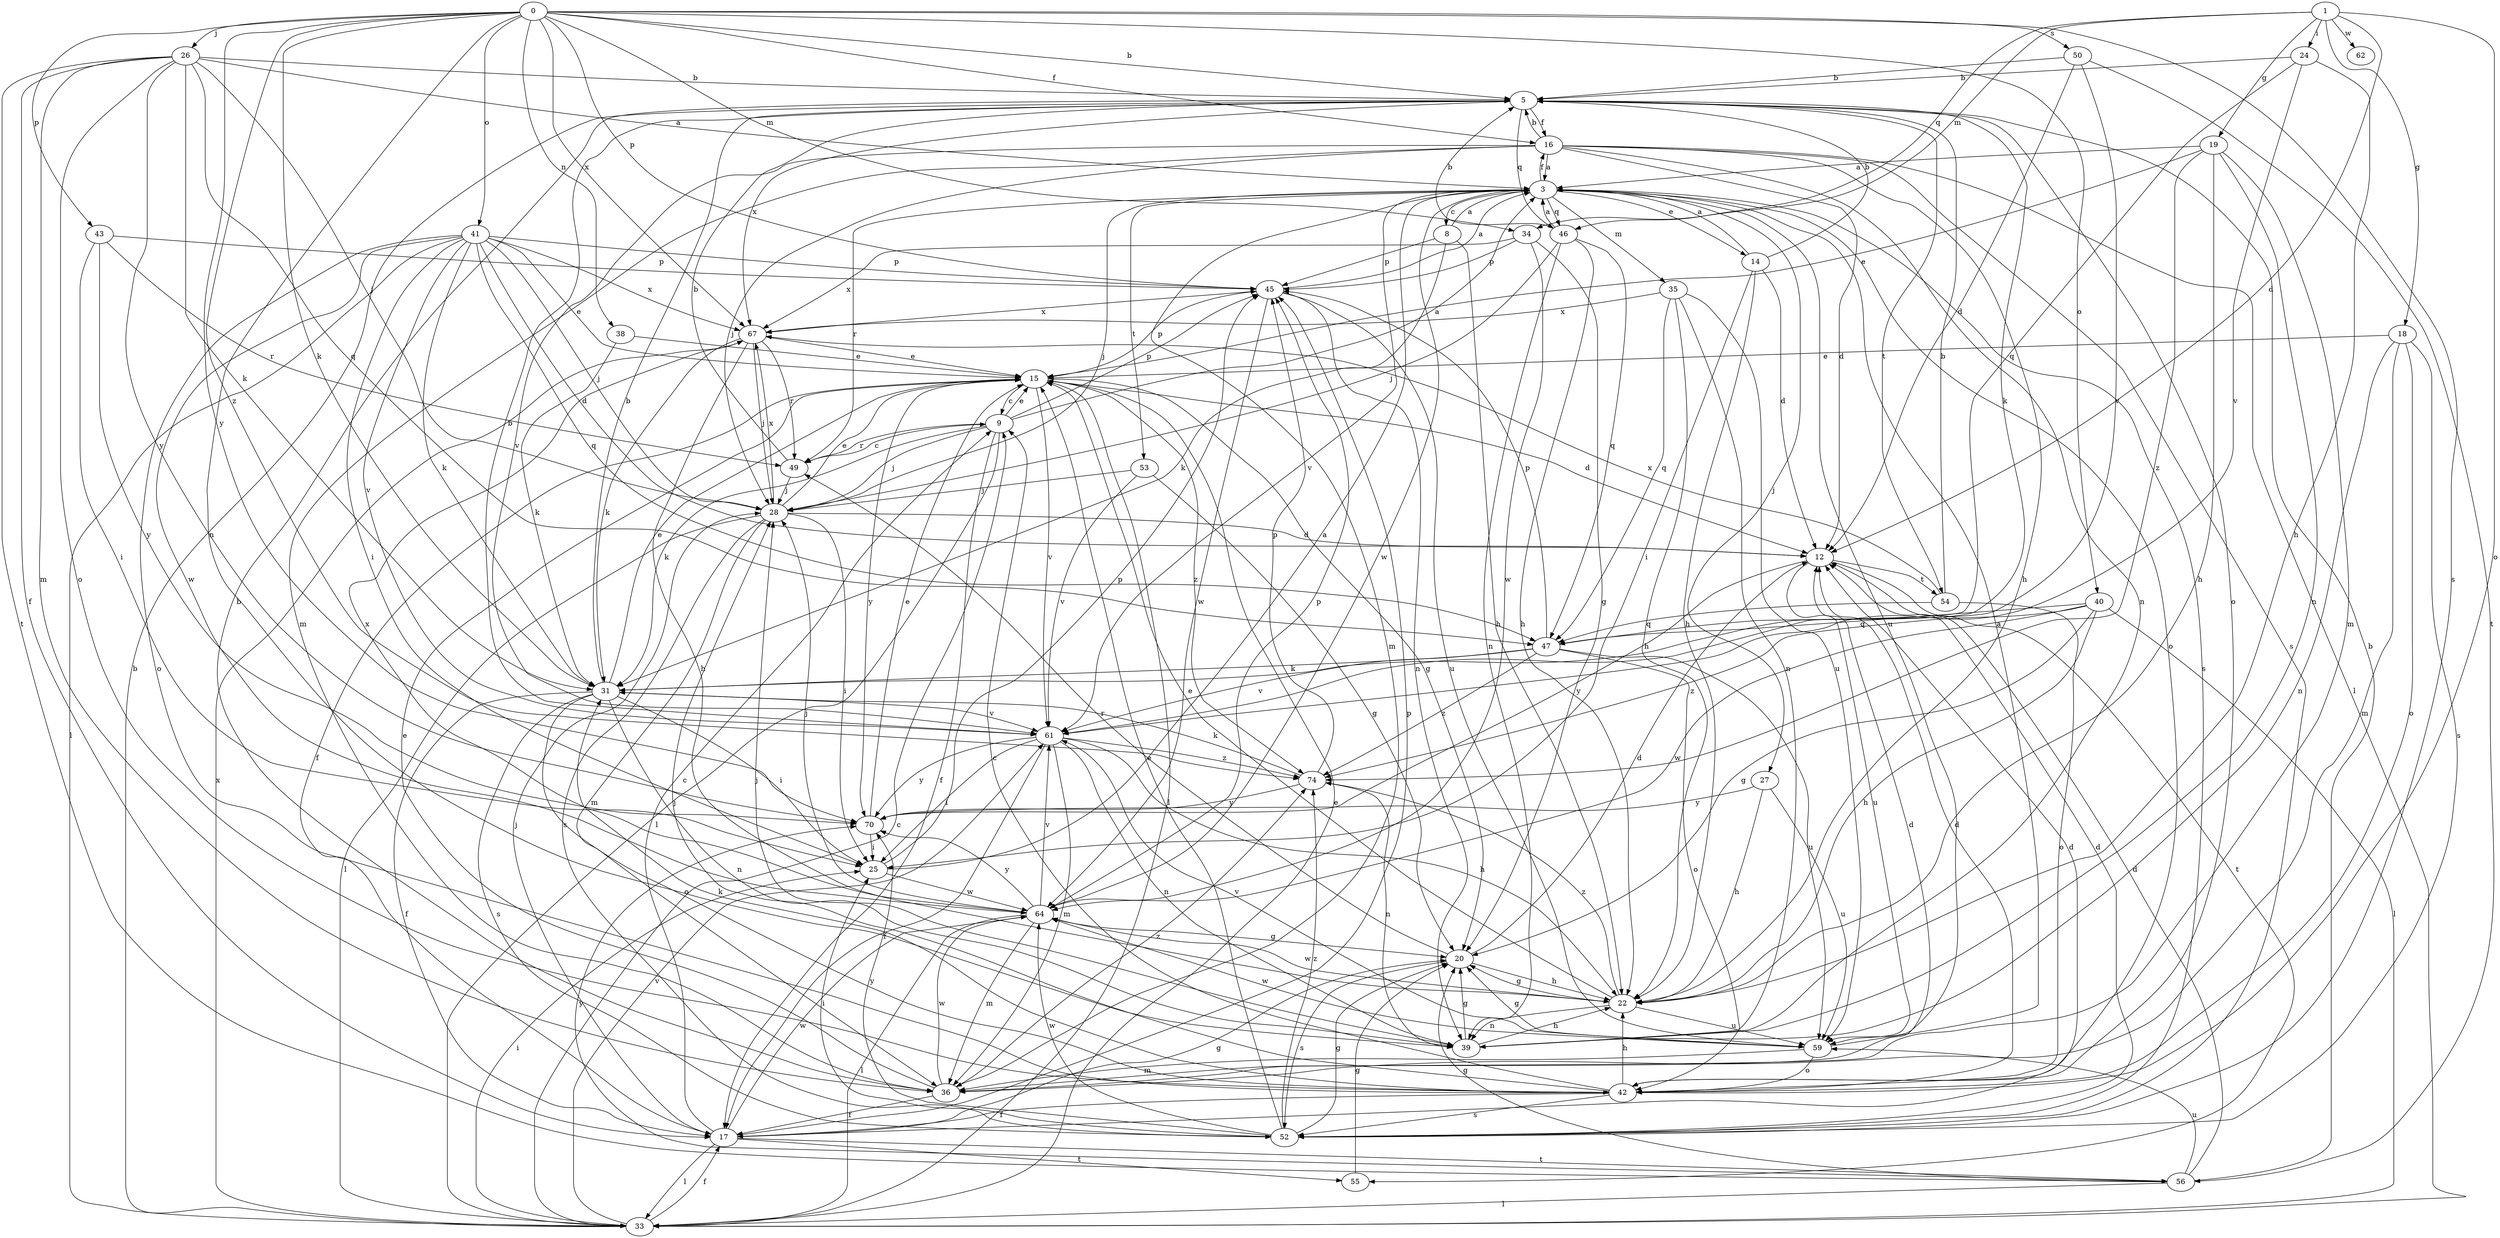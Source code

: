 strict digraph  {
0;
1;
3;
5;
8;
9;
12;
14;
15;
16;
17;
18;
19;
20;
22;
24;
25;
26;
27;
28;
31;
33;
34;
35;
36;
38;
39;
40;
41;
42;
43;
45;
46;
47;
49;
50;
52;
53;
54;
55;
56;
59;
61;
62;
64;
67;
70;
74;
0 -> 5  [label=b];
0 -> 16  [label=f];
0 -> 26  [label=j];
0 -> 31  [label=k];
0 -> 34  [label=m];
0 -> 38  [label=n];
0 -> 39  [label=n];
0 -> 40  [label=o];
0 -> 41  [label=o];
0 -> 43  [label=p];
0 -> 45  [label=p];
0 -> 50  [label=s];
0 -> 52  [label=s];
0 -> 67  [label=x];
0 -> 70  [label=y];
0 -> 74  [label=z];
1 -> 12  [label=d];
1 -> 18  [label=g];
1 -> 19  [label=g];
1 -> 24  [label=i];
1 -> 34  [label=m];
1 -> 42  [label=o];
1 -> 46  [label=q];
1 -> 62  [label=w];
3 -> 8  [label=c];
3 -> 14  [label=e];
3 -> 16  [label=f];
3 -> 27  [label=j];
3 -> 28  [label=j];
3 -> 35  [label=m];
3 -> 36  [label=m];
3 -> 42  [label=o];
3 -> 46  [label=q];
3 -> 49  [label=r];
3 -> 52  [label=s];
3 -> 53  [label=t];
3 -> 59  [label=u];
3 -> 61  [label=v];
3 -> 64  [label=w];
5 -> 16  [label=f];
5 -> 31  [label=k];
5 -> 42  [label=o];
5 -> 46  [label=q];
5 -> 54  [label=t];
5 -> 67  [label=x];
8 -> 3  [label=a];
8 -> 22  [label=h];
8 -> 31  [label=k];
8 -> 45  [label=p];
9 -> 3  [label=a];
9 -> 15  [label=e];
9 -> 17  [label=f];
9 -> 28  [label=j];
9 -> 31  [label=k];
9 -> 33  [label=l];
9 -> 45  [label=p];
9 -> 49  [label=r];
12 -> 54  [label=t];
12 -> 55  [label=t];
12 -> 59  [label=u];
12 -> 70  [label=y];
14 -> 3  [label=a];
14 -> 5  [label=b];
14 -> 12  [label=d];
14 -> 22  [label=h];
14 -> 25  [label=i];
15 -> 9  [label=c];
15 -> 12  [label=d];
15 -> 17  [label=f];
15 -> 20  [label=g];
15 -> 33  [label=l];
15 -> 45  [label=p];
15 -> 61  [label=v];
15 -> 70  [label=y];
15 -> 74  [label=z];
16 -> 3  [label=a];
16 -> 5  [label=b];
16 -> 12  [label=d];
16 -> 22  [label=h];
16 -> 28  [label=j];
16 -> 33  [label=l];
16 -> 36  [label=m];
16 -> 39  [label=n];
16 -> 52  [label=s];
16 -> 61  [label=v];
17 -> 9  [label=c];
17 -> 12  [label=d];
17 -> 20  [label=g];
17 -> 28  [label=j];
17 -> 33  [label=l];
17 -> 45  [label=p];
17 -> 55  [label=t];
17 -> 56  [label=t];
17 -> 64  [label=w];
18 -> 15  [label=e];
18 -> 36  [label=m];
18 -> 39  [label=n];
18 -> 42  [label=o];
18 -> 52  [label=s];
19 -> 3  [label=a];
19 -> 15  [label=e];
19 -> 22  [label=h];
19 -> 36  [label=m];
19 -> 39  [label=n];
19 -> 74  [label=z];
20 -> 12  [label=d];
20 -> 22  [label=h];
20 -> 49  [label=r];
20 -> 52  [label=s];
22 -> 15  [label=e];
22 -> 20  [label=g];
22 -> 39  [label=n];
22 -> 59  [label=u];
22 -> 64  [label=w];
22 -> 74  [label=z];
24 -> 5  [label=b];
24 -> 22  [label=h];
24 -> 47  [label=q];
24 -> 61  [label=v];
25 -> 3  [label=a];
25 -> 45  [label=p];
25 -> 64  [label=w];
26 -> 3  [label=a];
26 -> 5  [label=b];
26 -> 17  [label=f];
26 -> 28  [label=j];
26 -> 31  [label=k];
26 -> 36  [label=m];
26 -> 42  [label=o];
26 -> 47  [label=q];
26 -> 56  [label=t];
26 -> 70  [label=y];
27 -> 22  [label=h];
27 -> 59  [label=u];
27 -> 70  [label=y];
28 -> 12  [label=d];
28 -> 15  [label=e];
28 -> 25  [label=i];
28 -> 33  [label=l];
28 -> 36  [label=m];
28 -> 52  [label=s];
28 -> 67  [label=x];
31 -> 5  [label=b];
31 -> 15  [label=e];
31 -> 17  [label=f];
31 -> 25  [label=i];
31 -> 39  [label=n];
31 -> 42  [label=o];
31 -> 52  [label=s];
31 -> 61  [label=v];
33 -> 5  [label=b];
33 -> 9  [label=c];
33 -> 15  [label=e];
33 -> 17  [label=f];
33 -> 25  [label=i];
33 -> 61  [label=v];
33 -> 67  [label=x];
34 -> 20  [label=g];
34 -> 45  [label=p];
34 -> 64  [label=w];
34 -> 67  [label=x];
35 -> 22  [label=h];
35 -> 39  [label=n];
35 -> 47  [label=q];
35 -> 59  [label=u];
35 -> 67  [label=x];
36 -> 5  [label=b];
36 -> 12  [label=d];
36 -> 15  [label=e];
36 -> 17  [label=f];
36 -> 64  [label=w];
36 -> 74  [label=z];
38 -> 15  [label=e];
38 -> 31  [label=k];
39 -> 20  [label=g];
39 -> 22  [label=h];
39 -> 28  [label=j];
40 -> 20  [label=g];
40 -> 22  [label=h];
40 -> 33  [label=l];
40 -> 47  [label=q];
40 -> 64  [label=w];
40 -> 74  [label=z];
41 -> 12  [label=d];
41 -> 15  [label=e];
41 -> 25  [label=i];
41 -> 28  [label=j];
41 -> 31  [label=k];
41 -> 33  [label=l];
41 -> 42  [label=o];
41 -> 45  [label=p];
41 -> 47  [label=q];
41 -> 61  [label=v];
41 -> 64  [label=w];
41 -> 67  [label=x];
42 -> 9  [label=c];
42 -> 12  [label=d];
42 -> 17  [label=f];
42 -> 22  [label=h];
42 -> 28  [label=j];
42 -> 31  [label=k];
42 -> 52  [label=s];
43 -> 25  [label=i];
43 -> 45  [label=p];
43 -> 49  [label=r];
43 -> 70  [label=y];
45 -> 3  [label=a];
45 -> 39  [label=n];
45 -> 59  [label=u];
45 -> 64  [label=w];
45 -> 67  [label=x];
46 -> 3  [label=a];
46 -> 5  [label=b];
46 -> 22  [label=h];
46 -> 28  [label=j];
46 -> 39  [label=n];
46 -> 47  [label=q];
47 -> 31  [label=k];
47 -> 42  [label=o];
47 -> 45  [label=p];
47 -> 59  [label=u];
47 -> 61  [label=v];
47 -> 74  [label=z];
49 -> 5  [label=b];
49 -> 9  [label=c];
49 -> 28  [label=j];
50 -> 5  [label=b];
50 -> 12  [label=d];
50 -> 56  [label=t];
50 -> 61  [label=v];
52 -> 12  [label=d];
52 -> 15  [label=e];
52 -> 20  [label=g];
52 -> 25  [label=i];
52 -> 64  [label=w];
52 -> 70  [label=y];
52 -> 74  [label=z];
53 -> 20  [label=g];
53 -> 28  [label=j];
53 -> 61  [label=v];
54 -> 5  [label=b];
54 -> 42  [label=o];
54 -> 47  [label=q];
54 -> 67  [label=x];
55 -> 20  [label=g];
56 -> 5  [label=b];
56 -> 12  [label=d];
56 -> 20  [label=g];
56 -> 33  [label=l];
56 -> 59  [label=u];
56 -> 70  [label=y];
59 -> 3  [label=a];
59 -> 20  [label=g];
59 -> 36  [label=m];
59 -> 42  [label=o];
59 -> 61  [label=v];
59 -> 64  [label=w];
61 -> 5  [label=b];
61 -> 17  [label=f];
61 -> 22  [label=h];
61 -> 25  [label=i];
61 -> 36  [label=m];
61 -> 39  [label=n];
61 -> 70  [label=y];
61 -> 74  [label=z];
64 -> 20  [label=g];
64 -> 28  [label=j];
64 -> 33  [label=l];
64 -> 36  [label=m];
64 -> 45  [label=p];
64 -> 61  [label=v];
64 -> 67  [label=x];
64 -> 70  [label=y];
67 -> 15  [label=e];
67 -> 22  [label=h];
67 -> 28  [label=j];
67 -> 31  [label=k];
67 -> 49  [label=r];
70 -> 15  [label=e];
70 -> 25  [label=i];
74 -> 31  [label=k];
74 -> 39  [label=n];
74 -> 45  [label=p];
74 -> 70  [label=y];
}
